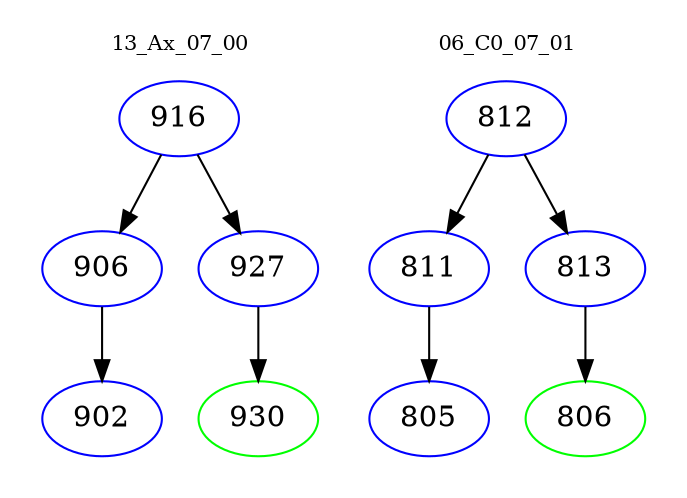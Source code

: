 digraph{
subgraph cluster_0 {
color = white
label = "13_Ax_07_00";
fontsize=10;
T0_916 [label="916", color="blue"]
T0_916 -> T0_906 [color="black"]
T0_906 [label="906", color="blue"]
T0_906 -> T0_902 [color="black"]
T0_902 [label="902", color="blue"]
T0_916 -> T0_927 [color="black"]
T0_927 [label="927", color="blue"]
T0_927 -> T0_930 [color="black"]
T0_930 [label="930", color="green"]
}
subgraph cluster_1 {
color = white
label = "06_C0_07_01";
fontsize=10;
T1_812 [label="812", color="blue"]
T1_812 -> T1_811 [color="black"]
T1_811 [label="811", color="blue"]
T1_811 -> T1_805 [color="black"]
T1_805 [label="805", color="blue"]
T1_812 -> T1_813 [color="black"]
T1_813 [label="813", color="blue"]
T1_813 -> T1_806 [color="black"]
T1_806 [label="806", color="green"]
}
}
